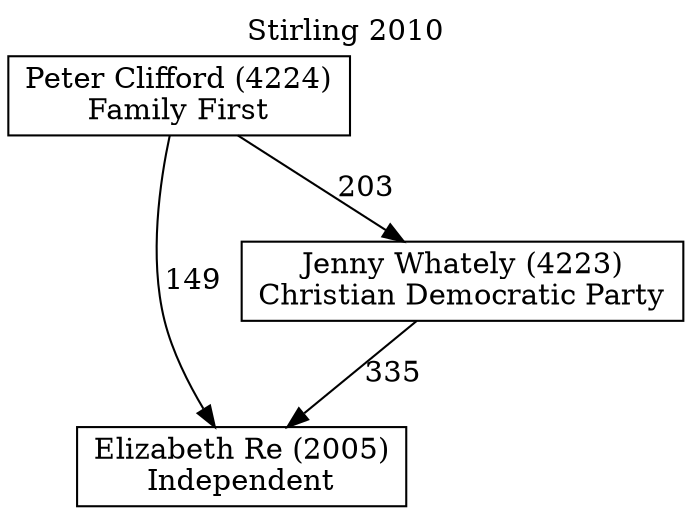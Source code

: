 // House preference flow
digraph "Elizabeth Re (2005)_Stirling_2010" {
	graph [label="Stirling 2010" labelloc=t mclimit=10]
	node [shape=box]
	"Elizabeth Re (2005)" [label="Elizabeth Re (2005)
Independent"]
	"Jenny Whately (4223)" [label="Jenny Whately (4223)
Christian Democratic Party"]
	"Peter Clifford (4224)" [label="Peter Clifford (4224)
Family First"]
	"Jenny Whately (4223)" -> "Elizabeth Re (2005)" [label=335]
	"Peter Clifford (4224)" -> "Jenny Whately (4223)" [label=203]
	"Peter Clifford (4224)" -> "Elizabeth Re (2005)" [label=149]
}
